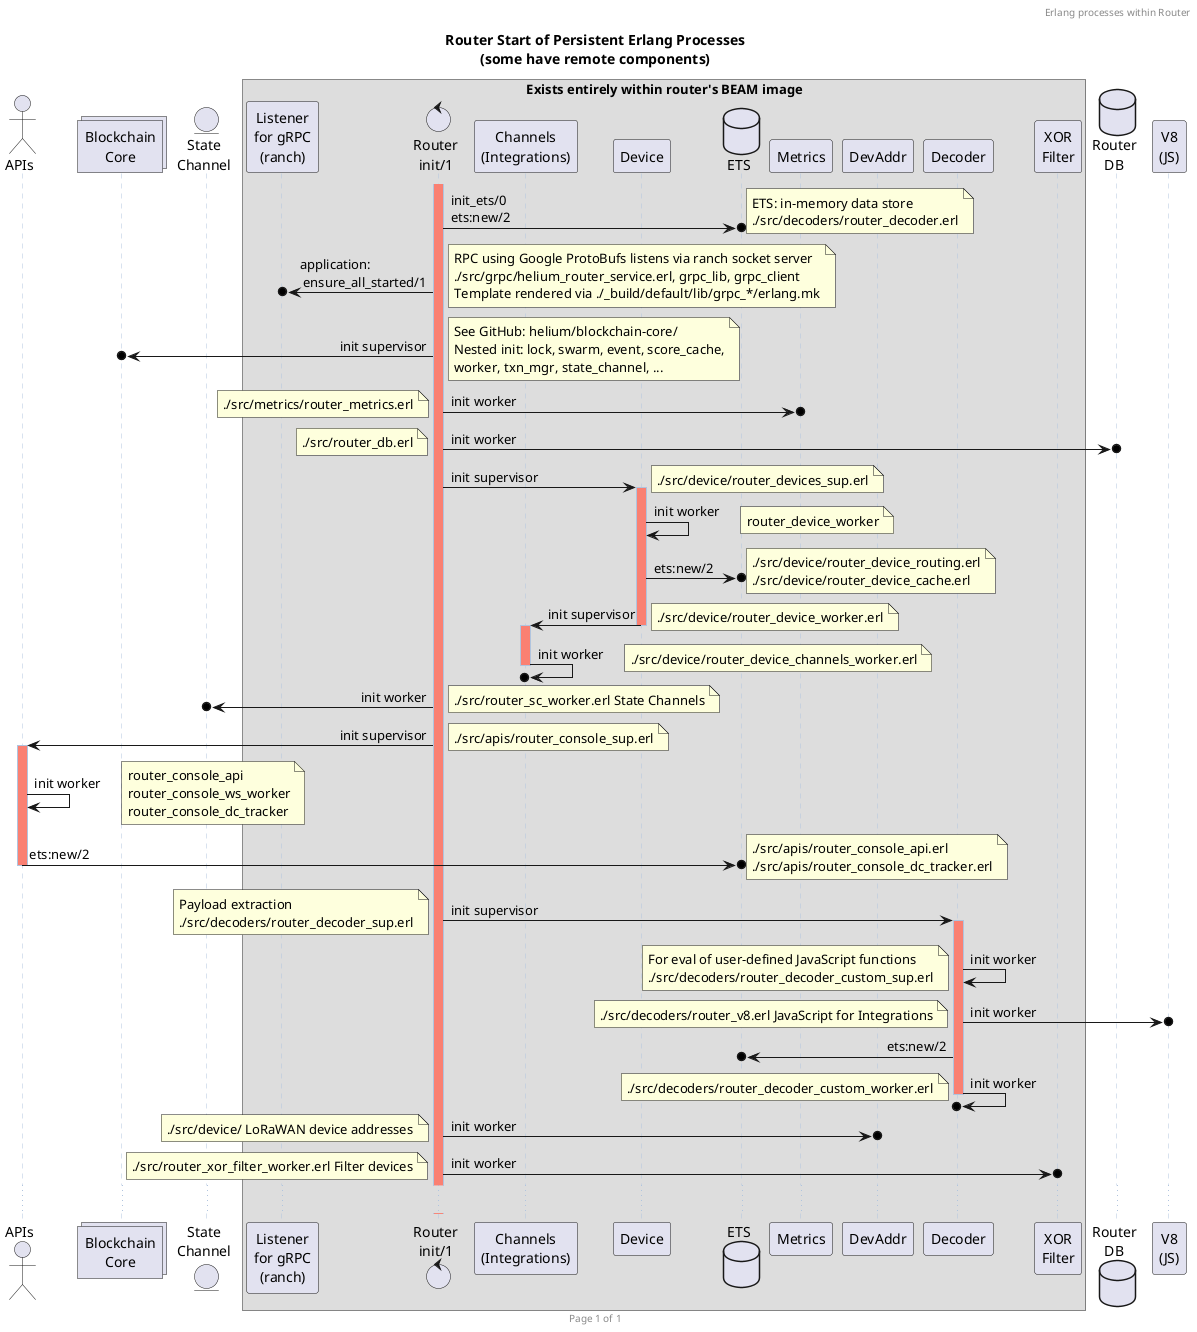 ' To generate diagrams, run: plantuml -tsvg *.plantuml
' On Debian-ish Linux, use latest .jar from plantuml.com

@startuml

header Erlang processes within Router 
footer Page %page% of %lastpage%

' Preserve same sequence across all diagrams:
' (intentionally omitted: Lager)
actor        APIs                           as api      order 1
collections  "Blockchain\nCore"             as core     order 10
entity       "State\nChannel"               as sc       order 20
box "Exists entirely within router's BEAM image"
participant  "Listener\nfor gRPC\n(ranch)"  as listener order 30
control      "Router\ninit/1"               as init     order 40
participant  "Channels\n(Integrations)"     as channels order 50
participant  Device                         as device   order 60
database     ETS                            as ets      order 61
participant  Metrics                        as metrics  order 70
participant  DevAddr                        as devaddr  order 80
participant  Decoder                        as decoder  order 90
participant  "XOR\nFilter"                  as xor      order 99
end box
database     "Router\nDB"                   as db       order 100
participant  "V8\n(JS)"                     as v8       order 200

title Router Start of Persistent Erlang Processes\n(some have remote components)

skinparam sequence {
        LifeLineBorderColor #LightSteelBlue
        LifeLineBackgroundColor #Salmon
        MessageAlign direction
}

activate init #Salmon

        init ->o ets : init_ets/0\nets:new/2
        note right
                ETS: in-memory data store
                ./src/decoders/router_decoder.erl
        end note

        init ->o listener : application:\n ensure_all_started/1
        note right
                RPC using Google ProtoBufs listens via ranch socket server
                ./src/grpc/helium_router_service.erl, grpc_lib, grpc_client
                Template rendered via ./_build/default/lib/grpc_*/erlang.mk
        end note

        init ->o core : init supervisor
        note right
                See GitHub: helium/blockchain-core/
                Nested init: lock, swarm, event, score_cache,
                worker, txn_mgr, state_channel, ...
        end note

        init ->o metrics : init worker
        note left: ./src/metrics/router_metrics.erl

        init ->o db : init worker
        note left: ./src/router_db.erl

        init -> device ++ : init supervisor
        note right: ./src/device/router_devices_sup.erl
        device -> device : init worker
        note right: router_device_worker
        device ->o ets : ets:new/2
        note right
                ./src/device/router_device_routing.erl
                ./src/device/router_device_cache.erl
        end note
        device -> channels --++ : init supervisor
        note right: ./src/device/router_device_worker.erl 
        channels ->o channels -- : init worker
        note right: ./src/device/router_device_channels_worker.erl

        init ->o sc : init worker
        note right: ./src/router_sc_worker.erl State Channels

        init -> api ++ : init supervisor
        note right: ./src/apis/router_console_sup.erl
        api -> api : init worker
        note right
                router_console_api
                router_console_ws_worker
                router_console_dc_tracker
        end note
        api ->o ets -- : ets:new/2
        note right
                ./src/apis/router_console_api.erl
                ./src/apis/router_console_dc_tracker.erl
        end note

        init -> decoder ++ : init supervisor
        note left
                Payload extraction
                ./src/decoders/router_decoder_sup.erl
        end note
        decoder -> decoder : init worker
        note left
                For eval of user-defined JavaScript functions
                ./src/decoders/router_decoder_custom_sup.erl
        end note
        decoder ->o v8 : init worker
        note left: ./src/decoders/router_v8.erl JavaScript for Integrations
        decoder ->o ets : ets:new/2
        decoder ->o decoder -- : init worker
        note left: ./src/decoders/router_decoder_custom_worker.erl

        init ->o devaddr : init worker
        note left: ./src/device/ LoRaWAN device addresses
        init ->o xor : init worker
        note left: ./src/router_xor_filter_worker.erl Filter devices

...

@enduml
